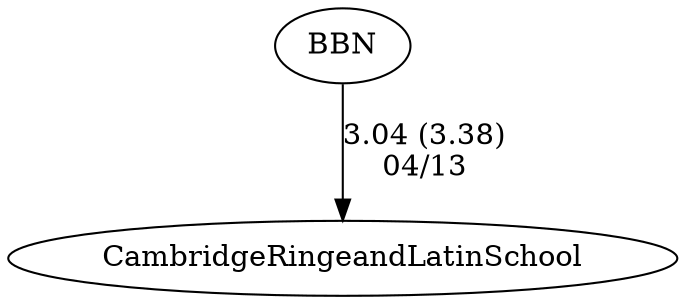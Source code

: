 digraph boys2foursCambridgeRingeandLatinSchool {BBN [URL="boys2foursCambridgeRingeandLatinSchoolBBN.html"];CambridgeRingeandLatinSchool [URL="boys2foursCambridgeRingeandLatinSchoolCambridgeRingeandLatinSchool.html"];BBN -> CambridgeRingeandLatinSchool[label="3.04 (3.38)
04/13", weight="97", tooltip="NEIRA Boys & Girls Fours,BB&N CRLS			
Distance: 1350 M Conditions: Crossing tail wind at the start, to crossing head wind in last 1/3. Conmditions varoed durig the day Comments: A good day for all racers lining up in a crossing tail wind at the start.
None", URL="https://www.row2k.com/results/resultspage.cfm?UID=F2BDD2379584CF678DC6C30959529211&cat=5", random="random"]}
